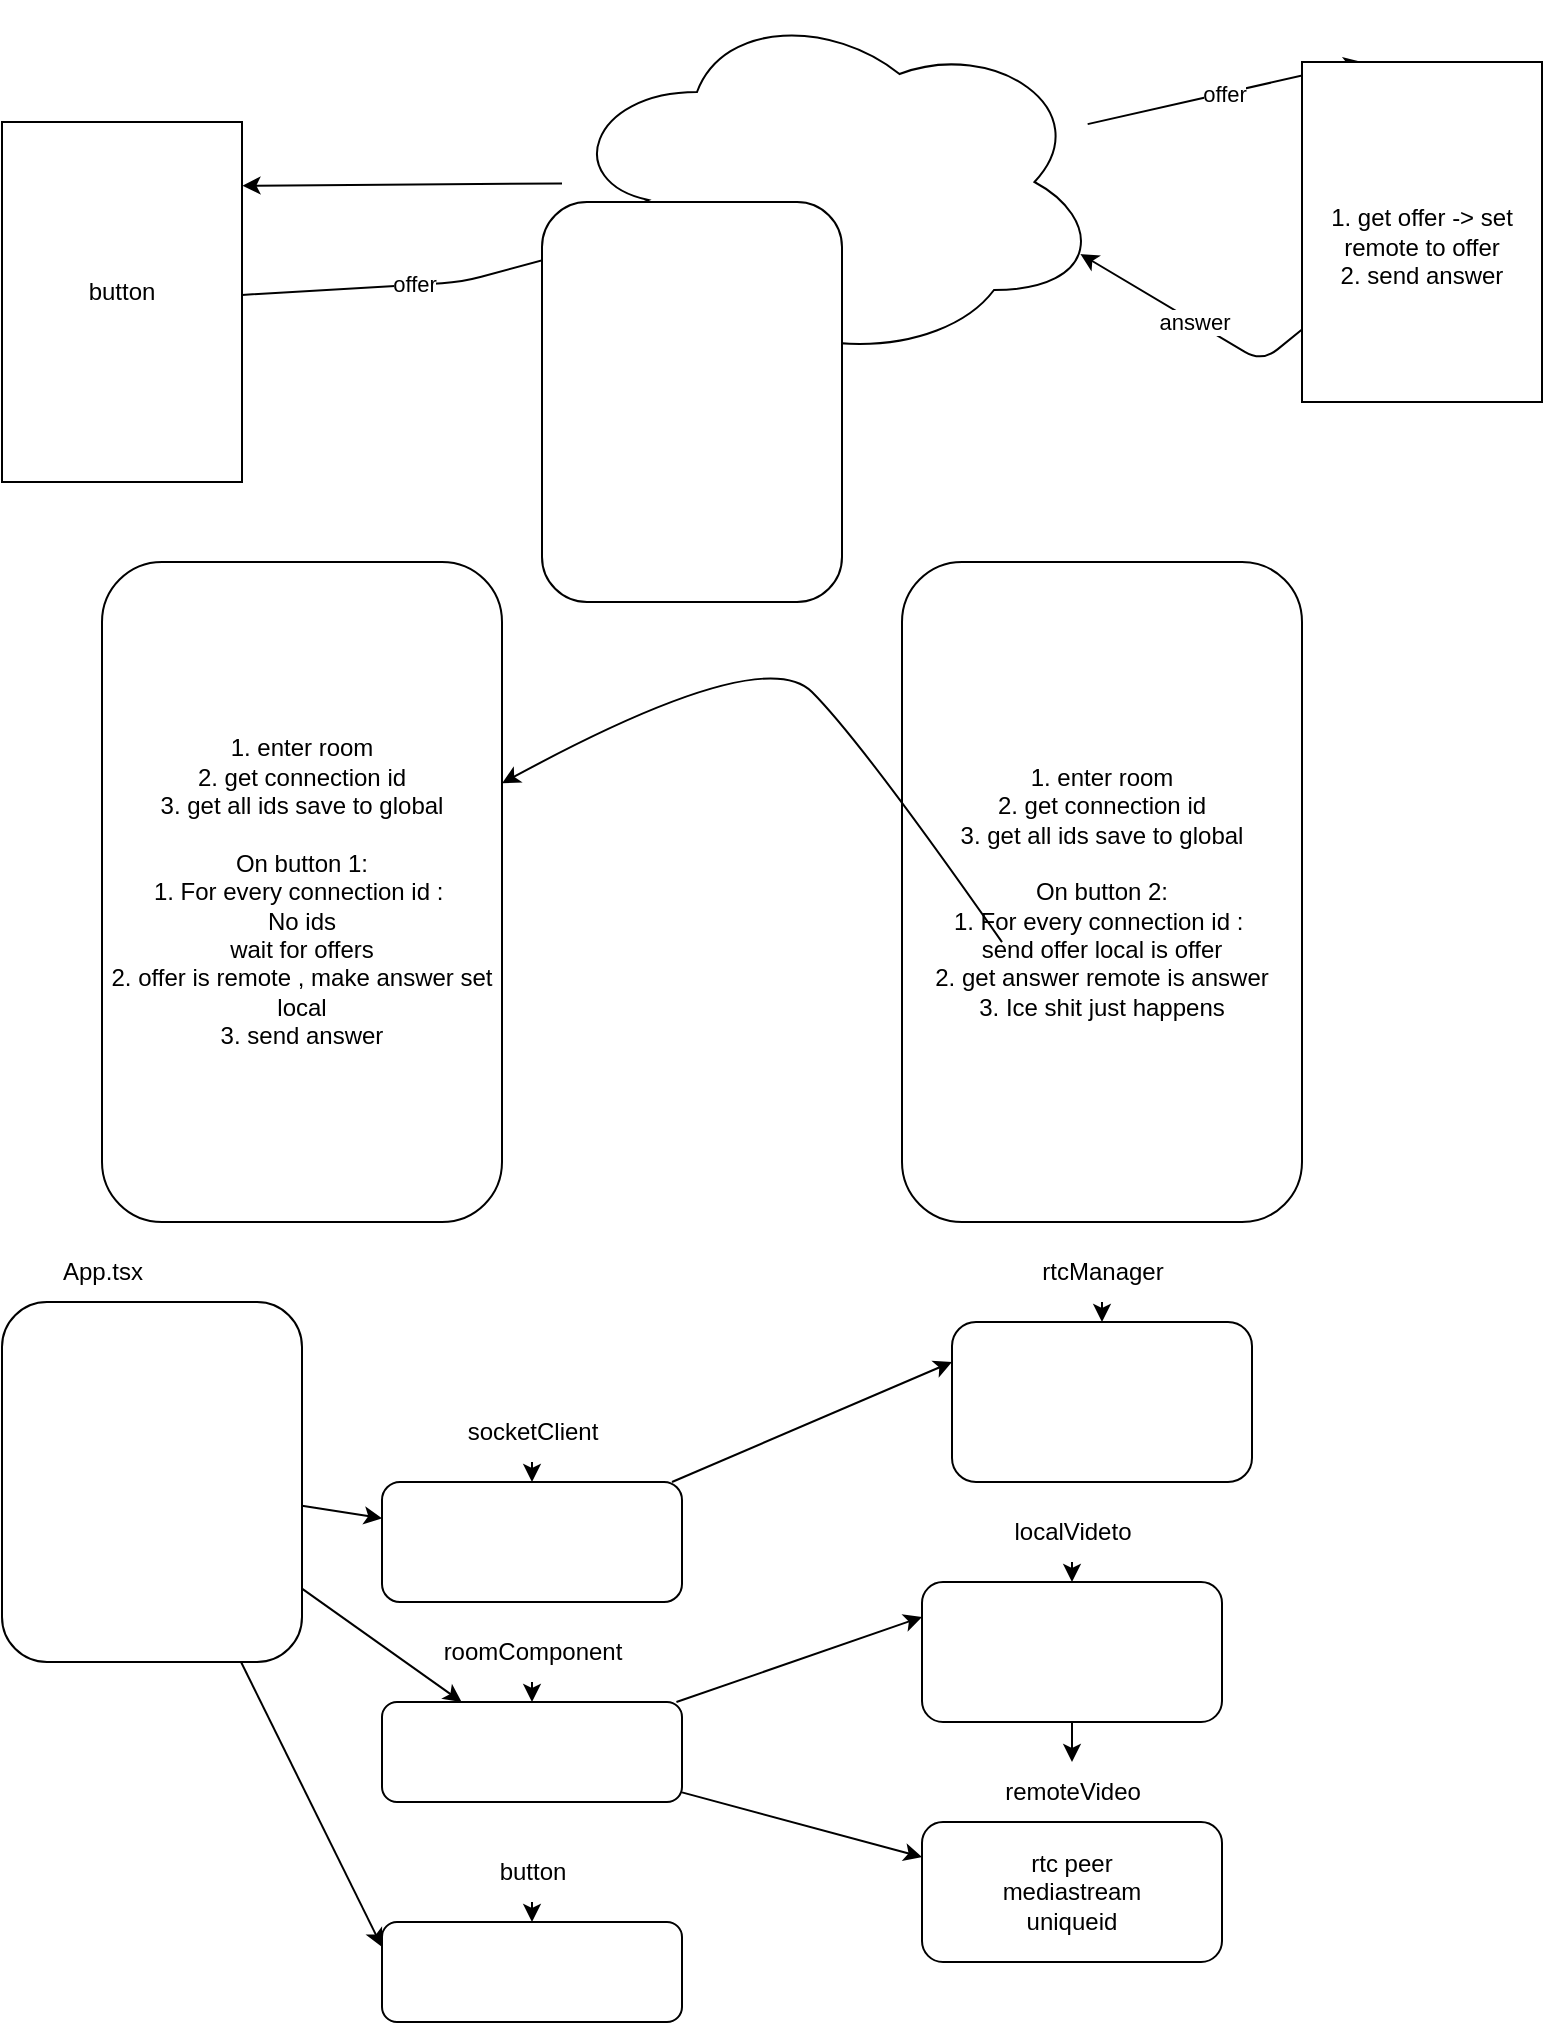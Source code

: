 <mxfile>
    <diagram id="h0oLEhBAO3TFyqDJcfoW" name="Page-1">
        <mxGraphModel dx="687" dy="1325" grid="1" gridSize="10" guides="1" tooltips="1" connect="1" arrows="1" fold="1" page="1" pageScale="1" pageWidth="850" pageHeight="1100" math="0" shadow="0">
            <root>
                <mxCell id="0"/>
                <mxCell id="1" parent="0"/>
                <mxCell id="5" value="offer" style="edgeStyle=none;html=1;" parent="1" source="2" target="3" edge="1">
                    <mxGeometry relative="1" as="geometry">
                        <Array as="points">
                            <mxPoint x="300" y="140"/>
                        </Array>
                    </mxGeometry>
                </mxCell>
                <mxCell id="2" value="" style="rounded=0;whiteSpace=wrap;html=1;" parent="1" vertex="1">
                    <mxGeometry x="70" y="60" width="120" height="180" as="geometry"/>
                </mxCell>
                <mxCell id="8" value="offer" style="edgeStyle=none;html=1;entryX=0.25;entryY=0;entryDx=0;entryDy=0;" parent="1" source="3" target="7" edge="1">
                    <mxGeometry x="-0.005" relative="1" as="geometry">
                        <mxPoint as="offset"/>
                    </mxGeometry>
                </mxCell>
                <mxCell id="10" style="edgeStyle=none;html=1;entryX=1.002;entryY=0.177;entryDx=0;entryDy=0;entryPerimeter=0;" parent="1" source="3" target="2" edge="1">
                    <mxGeometry relative="1" as="geometry"/>
                </mxCell>
                <mxCell id="3" value="" style="ellipse;shape=cloud;whiteSpace=wrap;html=1;" parent="1" vertex="1">
                    <mxGeometry x="350" width="270" height="180" as="geometry"/>
                </mxCell>
                <mxCell id="4" value="button" style="text;html=1;strokeColor=none;fillColor=none;align=center;verticalAlign=middle;whiteSpace=wrap;rounded=0;" parent="1" vertex="1">
                    <mxGeometry x="100" y="130" width="60" height="30" as="geometry"/>
                </mxCell>
                <mxCell id="9" value="answer" style="edgeStyle=none;html=1;entryX=0.96;entryY=0.7;entryDx=0;entryDy=0;entryPerimeter=0;" parent="1" source="7" target="3" edge="1">
                    <mxGeometry relative="1" as="geometry">
                        <Array as="points">
                            <mxPoint x="700" y="180"/>
                        </Array>
                    </mxGeometry>
                </mxCell>
                <mxCell id="7" value="&lt;br&gt;1. get offer -&amp;gt; set remote to offer&lt;br&gt;2. send answer" style="rounded=0;whiteSpace=wrap;html=1;" parent="1" vertex="1">
                    <mxGeometry x="720" y="30" width="120" height="170" as="geometry"/>
                </mxCell>
                <mxCell id="26" value="1. enter room&lt;br&gt;2. get connection id&lt;br&gt;3. get all ids save to global&lt;br&gt;&lt;br&gt;On button 1:&lt;br&gt;1. For every connection id :&amp;nbsp;&lt;br&gt;No ids&lt;br&gt;wait for offers&lt;br&gt;2. offer is remote , make answer set local&lt;br&gt;3. send answer" style="rounded=1;whiteSpace=wrap;html=1;" vertex="1" parent="1">
                    <mxGeometry x="120" y="280" width="200" height="330" as="geometry"/>
                </mxCell>
                <mxCell id="27" value="" style="rounded=1;whiteSpace=wrap;html=1;" vertex="1" parent="1">
                    <mxGeometry x="340" y="100" width="150" height="200" as="geometry"/>
                </mxCell>
                <mxCell id="28" value="1. enter room&lt;br&gt;2. get connection id&lt;br&gt;3. get all ids save to global&lt;br&gt;&lt;br&gt;On button 2:&lt;br&gt;1. For every connection id :&amp;nbsp;&lt;br&gt;send offer local is offer&lt;br&gt;2. get answer remote is answer&lt;br&gt;3. Ice shit just happens" style="rounded=1;whiteSpace=wrap;html=1;" vertex="1" parent="1">
                    <mxGeometry x="520" y="280" width="200" height="330" as="geometry"/>
                </mxCell>
                <mxCell id="29" value="" style="curved=1;endArrow=classic;html=1;exitX=0.25;exitY=0.576;exitDx=0;exitDy=0;exitPerimeter=0;" edge="1" parent="1" source="28" target="26">
                    <mxGeometry width="50" height="50" relative="1" as="geometry">
                        <mxPoint x="450" y="370" as="sourcePoint"/>
                        <mxPoint x="500" y="320" as="targetPoint"/>
                        <Array as="points">
                            <mxPoint x="500" y="370"/>
                            <mxPoint x="450" y="320"/>
                        </Array>
                    </mxGeometry>
                </mxCell>
                <mxCell id="58" style="edgeStyle=none;html=1;" edge="1" parent="1" source="31" target="36">
                    <mxGeometry relative="1" as="geometry"/>
                </mxCell>
                <mxCell id="59" style="edgeStyle=none;html=1;" edge="1" parent="1" source="31" target="41">
                    <mxGeometry relative="1" as="geometry"/>
                </mxCell>
                <mxCell id="60" style="edgeStyle=none;html=1;entryX=0;entryY=0.25;entryDx=0;entryDy=0;" edge="1" parent="1" source="31" target="53">
                    <mxGeometry relative="1" as="geometry"/>
                </mxCell>
                <mxCell id="31" value="" style="rounded=1;whiteSpace=wrap;html=1;" vertex="1" parent="1">
                    <mxGeometry x="70" y="650" width="150" height="180" as="geometry"/>
                </mxCell>
                <mxCell id="33" value="" style="edgeStyle=none;html=1;" edge="1" parent="1" source="32" target="31">
                    <mxGeometry relative="1" as="geometry"/>
                </mxCell>
                <mxCell id="32" value="App.tsx" style="text;html=1;align=center;verticalAlign=middle;resizable=0;points=[];autosize=1;strokeColor=none;fillColor=none;" vertex="1" parent="1">
                    <mxGeometry x="90" y="620" width="60" height="30" as="geometry"/>
                </mxCell>
                <mxCell id="61" style="edgeStyle=none;html=1;entryX=0;entryY=0.25;entryDx=0;entryDy=0;" edge="1" parent="1" source="36" target="50">
                    <mxGeometry relative="1" as="geometry"/>
                </mxCell>
                <mxCell id="36" value="" style="rounded=1;whiteSpace=wrap;html=1;" vertex="1" parent="1">
                    <mxGeometry x="260" y="740" width="150" height="60" as="geometry"/>
                </mxCell>
                <mxCell id="40" style="edgeStyle=none;html=1;" edge="1" parent="1" source="37" target="36">
                    <mxGeometry relative="1" as="geometry"/>
                </mxCell>
                <mxCell id="37" value="socketClient" style="text;html=1;align=center;verticalAlign=middle;resizable=0;points=[];autosize=1;strokeColor=none;fillColor=none;" vertex="1" parent="1">
                    <mxGeometry x="290" y="700" width="90" height="30" as="geometry"/>
                </mxCell>
                <mxCell id="56" style="edgeStyle=none;html=1;entryX=0;entryY=0.25;entryDx=0;entryDy=0;" edge="1" parent="1" source="41" target="44">
                    <mxGeometry relative="1" as="geometry"/>
                </mxCell>
                <mxCell id="57" style="edgeStyle=none;html=1;entryX=0;entryY=0.25;entryDx=0;entryDy=0;" edge="1" parent="1" source="41" target="47">
                    <mxGeometry relative="1" as="geometry"/>
                </mxCell>
                <mxCell id="41" value="" style="rounded=1;whiteSpace=wrap;html=1;" vertex="1" parent="1">
                    <mxGeometry x="260" y="850" width="150" height="50" as="geometry"/>
                </mxCell>
                <mxCell id="42" style="edgeStyle=none;html=1;" edge="1" parent="1" source="43" target="41">
                    <mxGeometry relative="1" as="geometry"/>
                </mxCell>
                <mxCell id="43" value="roomComponent" style="text;html=1;align=center;verticalAlign=middle;resizable=0;points=[];autosize=1;strokeColor=none;fillColor=none;" vertex="1" parent="1">
                    <mxGeometry x="280" y="810" width="110" height="30" as="geometry"/>
                </mxCell>
                <mxCell id="62" value="" style="edgeStyle=none;html=1;" edge="1" parent="1" source="44" target="49">
                    <mxGeometry relative="1" as="geometry"/>
                </mxCell>
                <mxCell id="44" value="" style="rounded=1;whiteSpace=wrap;html=1;" vertex="1" parent="1">
                    <mxGeometry x="530" y="790" width="150" height="70" as="geometry"/>
                </mxCell>
                <mxCell id="45" style="edgeStyle=none;html=1;" edge="1" parent="1" source="46" target="44">
                    <mxGeometry relative="1" as="geometry"/>
                </mxCell>
                <mxCell id="46" value="localVideto" style="text;html=1;align=center;verticalAlign=middle;resizable=0;points=[];autosize=1;strokeColor=none;fillColor=none;" vertex="1" parent="1">
                    <mxGeometry x="565" y="750" width="80" height="30" as="geometry"/>
                </mxCell>
                <mxCell id="47" value="rtc peer&lt;br&gt;mediastream&lt;br&gt;uniqueid" style="rounded=1;whiteSpace=wrap;html=1;" vertex="1" parent="1">
                    <mxGeometry x="530" y="910" width="150" height="70" as="geometry"/>
                </mxCell>
                <mxCell id="48" style="edgeStyle=none;html=1;" edge="1" parent="1" source="49" target="47">
                    <mxGeometry relative="1" as="geometry"/>
                </mxCell>
                <mxCell id="49" value="remoteVideo" style="text;html=1;align=center;verticalAlign=middle;resizable=0;points=[];autosize=1;strokeColor=none;fillColor=none;" vertex="1" parent="1">
                    <mxGeometry x="560" y="880" width="90" height="30" as="geometry"/>
                </mxCell>
                <mxCell id="50" value="" style="rounded=1;whiteSpace=wrap;html=1;" vertex="1" parent="1">
                    <mxGeometry x="545" y="660" width="150" height="80" as="geometry"/>
                </mxCell>
                <mxCell id="51" style="edgeStyle=none;html=1;" edge="1" parent="1" source="52" target="50">
                    <mxGeometry relative="1" as="geometry"/>
                </mxCell>
                <mxCell id="52" value="rtcManager" style="text;html=1;align=center;verticalAlign=middle;resizable=0;points=[];autosize=1;strokeColor=none;fillColor=none;" vertex="1" parent="1">
                    <mxGeometry x="580" y="620" width="80" height="30" as="geometry"/>
                </mxCell>
                <mxCell id="53" value="" style="rounded=1;whiteSpace=wrap;html=1;" vertex="1" parent="1">
                    <mxGeometry x="260" y="960" width="150" height="50" as="geometry"/>
                </mxCell>
                <mxCell id="54" style="edgeStyle=none;html=1;" edge="1" parent="1" source="55" target="53">
                    <mxGeometry relative="1" as="geometry"/>
                </mxCell>
                <mxCell id="55" value="button" style="text;html=1;align=center;verticalAlign=middle;resizable=0;points=[];autosize=1;strokeColor=none;fillColor=none;" vertex="1" parent="1">
                    <mxGeometry x="305" y="920" width="60" height="30" as="geometry"/>
                </mxCell>
            </root>
        </mxGraphModel>
    </diagram>
</mxfile>